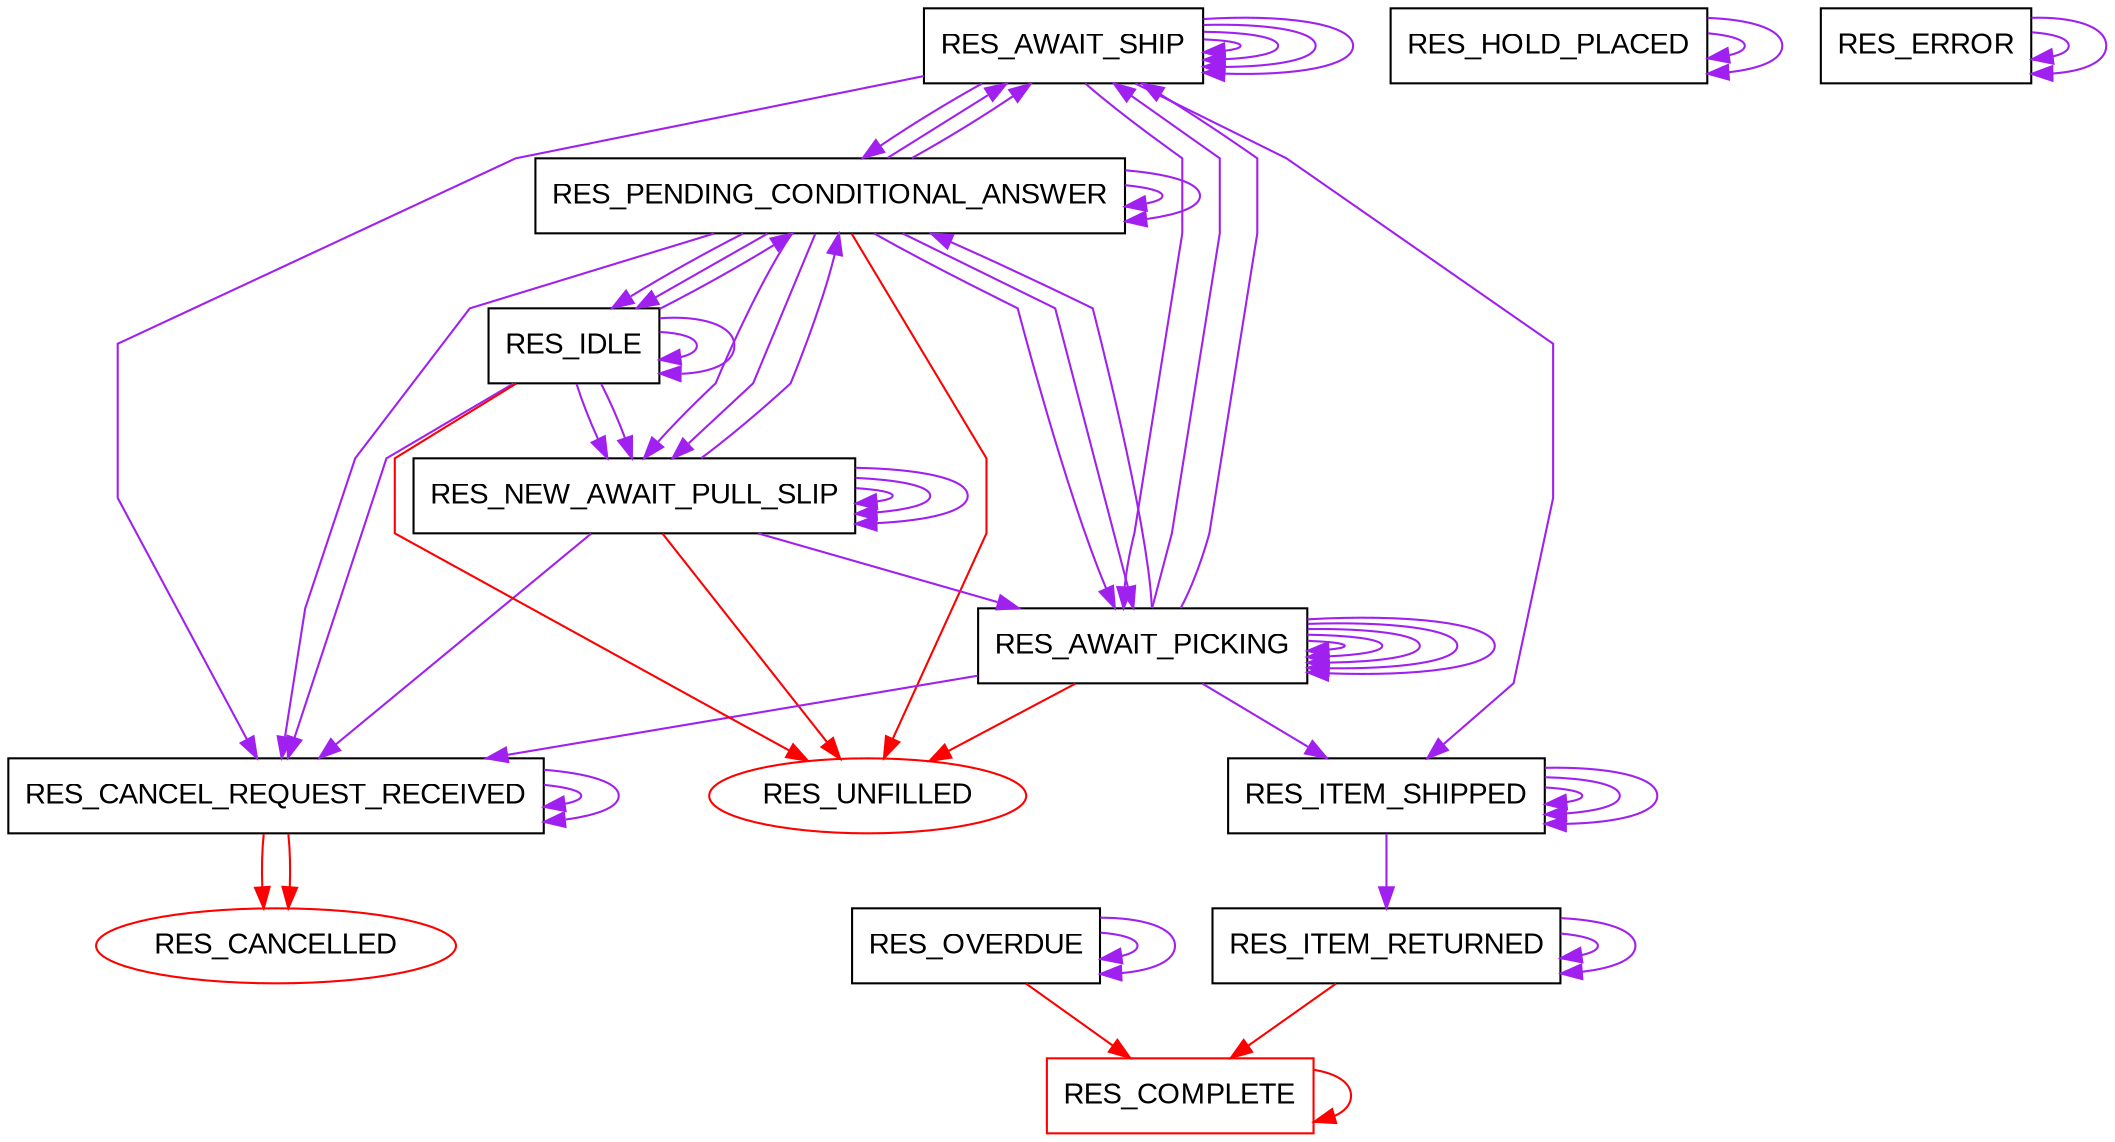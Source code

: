 digraph "State Transitions" {
graph ["rankdir"="TB","splines"="polyline"]
node ["fontname"="arial"]
edge ["class"="link-class"]
"RES_CANCEL_REQUEST_RECEIVED" ["shape"="box","color"="black"]
"RES_CANCELLED" ["shape"="oval","color"="red"]
"RES_AWAIT_SHIP" ["shape"="box","color"="black"]
"RES_PENDING_CONDITIONAL_ANSWER" ["shape"="box","color"="black"]
"RES_NEW_AWAIT_PULL_SLIP" ["shape"="box","color"="black"]
"RES_AWAIT_PICKING" ["shape"="box","color"="black"]
"RES_IDLE" ["shape"="box","color"="black"]
"RES_HOLD_PLACED" ["shape"="box","color"="black"]
"RES_ITEM_SHIPPED" ["shape"="box","color"="black"]
"RES_ITEM_RETURNED" ["shape"="box","color"="black"]
"RES_ERROR" ["shape"="box","color"="black"]
"RES_OVERDUE" ["shape"="box","color"="black"]
"RES_UNFILLED" ["shape"="oval","color"="red"]
"RES_COMPLETE" ["shape"="box","color"="red"]
"RES_CANCEL_REQUEST_RECEIVED" -> "RES_CANCELLED" ["color"="red","decorate"="true","weight"="5","label"="","tooltip"="STATUS_RES_CANCEL_REQUEST_RECEIVED_ind-cancelled"]
"RES_CANCEL_REQUEST_RECEIVED" -> "RES_CANCEL_REQUEST_RECEIVED" ["color"="purple","decorate"="true","weight"="5","label"="","tooltip"="ISO18626Notification"]
"RES_CANCEL_REQUEST_RECEIVED" -> "RES_CANCEL_REQUEST_RECEIVED" ["color"="purple","decorate"="true","weight"="5","label"="","tooltip"="ISO18626StatusRequest"]
"RES_CANCEL_REQUEST_RECEIVED" -> "RES_CANCELLED" ["color"="red","decorate"="true","weight"="5","label"="","tooltip"="supplierRespondToCancel"]
"RES_AWAIT_SHIP" -> "RES_AWAIT_SHIP" ["color"="purple","decorate"="true","weight"="5","label"="","tooltip"="supplierCheckInToReshare"]
"RES_AWAIT_SHIP" -> "RES_AWAIT_PICKING" ["color"="purple","decorate"="true","weight"="5","label"="","tooltip"="supplierCheckInToReshare"]
"RES_AWAIT_SHIP" -> "RES_AWAIT_SHIP" ["color"="purple","decorate"="true","weight"="5","label"="","tooltip"="ISO18626Notification"]
"RES_AWAIT_SHIP" -> "RES_CANCEL_REQUEST_RECEIVED" ["color"="purple","decorate"="true","weight"="5","label"="","tooltip"="ISO18626Cancel"]
"RES_AWAIT_SHIP" -> "RES_ITEM_SHIPPED" ["color"="purple","decorate"="true","weight"="5","label"="","tooltip"="supplierMarkShipped"]
"RES_AWAIT_SHIP" -> "RES_AWAIT_SHIP" ["color"="purple","decorate"="true","weight"="5","label"="","tooltip"="ISO18626StatusRequest"]
"RES_AWAIT_SHIP" -> "RES_AWAIT_SHIP" ["color"="purple","decorate"="true","weight"="5","label"="","tooltip"="supplierAddCondition"]
"RES_AWAIT_SHIP" -> "RES_PENDING_CONDITIONAL_ANSWER" ["color"="purple","decorate"="true","weight"="5","label"="","tooltip"="supplierAddCondition-holding"]
"RES_PENDING_CONDITIONAL_ANSWER" -> "RES_IDLE" ["color"="purple","decorate"="true","weight"="5","label"="","tooltip"="ISO18626Notification-conditionsAgreed-saved"]
"RES_PENDING_CONDITIONAL_ANSWER" -> "RES_AWAIT_PICKING" ["color"="purple","decorate"="true","weight"="5","label"="","tooltip"="ISO18626Notification-conditionsAgreed-saved"]
"RES_PENDING_CONDITIONAL_ANSWER" -> "RES_NEW_AWAIT_PULL_SLIP" ["color"="purple","decorate"="true","weight"="5","label"="","tooltip"="ISO18626Notification-conditionsAgreed-saved"]
"RES_PENDING_CONDITIONAL_ANSWER" -> "RES_AWAIT_SHIP" ["color"="purple","decorate"="true","weight"="5","label"="","tooltip"="ISO18626Notification-conditionsAgreed-saved"]
"RES_PENDING_CONDITIONAL_ANSWER" -> "RES_PENDING_CONDITIONAL_ANSWER" ["color"="purple","decorate"="true","weight"="5","label"="","tooltip"="ISO18626Notification"]
"RES_PENDING_CONDITIONAL_ANSWER" -> "RES_CANCEL_REQUEST_RECEIVED" ["color"="purple","decorate"="true","weight"="5","label"="","tooltip"="ISO18626Cancel"]
"RES_PENDING_CONDITIONAL_ANSWER" -> "RES_IDLE" ["color"="purple","decorate"="true","weight"="5","label"="","tooltip"="supplierMarkConditionsAgreed-saved"]
"RES_PENDING_CONDITIONAL_ANSWER" -> "RES_AWAIT_PICKING" ["color"="purple","decorate"="true","weight"="5","label"="","tooltip"="supplierMarkConditionsAgreed-saved"]
"RES_PENDING_CONDITIONAL_ANSWER" -> "RES_NEW_AWAIT_PULL_SLIP" ["color"="purple","decorate"="true","weight"="5","label"="","tooltip"="supplierMarkConditionsAgreed-saved"]
"RES_PENDING_CONDITIONAL_ANSWER" -> "RES_AWAIT_SHIP" ["color"="purple","decorate"="true","weight"="5","label"="","tooltip"="supplierMarkConditionsAgreed-saved"]
"RES_PENDING_CONDITIONAL_ANSWER" -> "RES_UNFILLED" ["color"="red","decorate"="true","weight"="5","label"="","tooltip"="supplierCannotSupply"]
"RES_PENDING_CONDITIONAL_ANSWER" -> "RES_PENDING_CONDITIONAL_ANSWER" ["color"="purple","decorate"="true","weight"="5","label"="","tooltip"="ISO18626StatusRequest"]
"RES_NEW_AWAIT_PULL_SLIP" -> "RES_NEW_AWAIT_PULL_SLIP" ["color"="purple","decorate"="true","weight"="5","label"="","tooltip"="ISO18626Notification"]
"RES_NEW_AWAIT_PULL_SLIP" -> "RES_AWAIT_PICKING" ["color"="purple","decorate"="true","weight"="5","label"="","tooltip"="supplierPrintPullSlip"]
"RES_NEW_AWAIT_PULL_SLIP" -> "RES_CANCEL_REQUEST_RECEIVED" ["color"="purple","decorate"="true","weight"="5","label"="","tooltip"="ISO18626Cancel"]
"RES_NEW_AWAIT_PULL_SLIP" -> "RES_UNFILLED" ["color"="red","decorate"="true","weight"="5","label"="","tooltip"="supplierCannotSupply"]
"RES_NEW_AWAIT_PULL_SLIP" -> "RES_NEW_AWAIT_PULL_SLIP" ["color"="purple","decorate"="true","weight"="5","label"="","tooltip"="ISO18626StatusRequest"]
"RES_NEW_AWAIT_PULL_SLIP" -> "RES_NEW_AWAIT_PULL_SLIP" ["color"="purple","decorate"="true","weight"="5","label"="","tooltip"="supplierAddCondition"]
"RES_NEW_AWAIT_PULL_SLIP" -> "RES_PENDING_CONDITIONAL_ANSWER" ["color"="purple","decorate"="true","weight"="5","label"="","tooltip"="supplierAddCondition-holding"]
"RES_AWAIT_PICKING" -> "RES_AWAIT_SHIP" ["color"="purple","decorate"="true","weight"="5","label"="","tooltip"="supplierCheckInToReshare"]
"RES_AWAIT_PICKING" -> "RES_AWAIT_PICKING" ["color"="purple","decorate"="true","weight"="5","label"="","tooltip"="supplierCheckInToReshare"]
"RES_AWAIT_PICKING" -> "RES_ITEM_SHIPPED" ["color"="purple","decorate"="true","weight"="5","label"="","tooltip"="supplierCheckInToReshareAndSupplierMarkShipped"]
"RES_AWAIT_PICKING" -> "RES_AWAIT_SHIP" ["color"="purple","decorate"="true","weight"="5","label"="","tooltip"="supplierCheckInToReshareAndSupplierMarkShipped-checkedIn"]
"RES_AWAIT_PICKING" -> "RES_AWAIT_PICKING" ["color"="purple","decorate"="true","weight"="5","label"="","tooltip"="supplierCheckInToReshareAndSupplierMarkShipped"]
"RES_AWAIT_PICKING" -> "RES_AWAIT_PICKING" ["color"="purple","decorate"="true","weight"="5","label"="","tooltip"="ISO18626Notification"]
"RES_AWAIT_PICKING" -> "RES_CANCEL_REQUEST_RECEIVED" ["color"="purple","decorate"="true","weight"="5","label"="","tooltip"="ISO18626Cancel"]
"RES_AWAIT_PICKING" -> "RES_UNFILLED" ["color"="red","decorate"="true","weight"="5","label"="","tooltip"="supplierCannotSupply"]
"RES_AWAIT_PICKING" -> "RES_AWAIT_PICKING" ["color"="purple","decorate"="true","weight"="5","label"="","tooltip"="ISO18626StatusRequest"]
"RES_AWAIT_PICKING" -> "RES_AWAIT_PICKING" ["color"="purple","decorate"="true","weight"="5","label"="","tooltip"="supplierAddCondition"]
"RES_AWAIT_PICKING" -> "RES_PENDING_CONDITIONAL_ANSWER" ["color"="purple","decorate"="true","weight"="5","label"="","tooltip"="supplierAddCondition-holding"]
"RES_IDLE" -> "RES_IDLE" ["color"="purple","decorate"="true","weight"="5","label"="","tooltip"="ISO18626Notification"]
"RES_IDLE" -> "RES_CANCEL_REQUEST_RECEIVED" ["color"="purple","decorate"="true","weight"="5","label"="","tooltip"="ISO18626Cancel"]
"RES_IDLE" -> "RES_UNFILLED" ["color"="red","decorate"="true","weight"="5","label"="","tooltip"="supplierCannotSupply"]
"RES_IDLE" -> "RES_NEW_AWAIT_PULL_SLIP" ["color"="purple","decorate"="true","weight"="5","label"="","tooltip"="respondYes"]
"RES_IDLE" -> "RES_NEW_AWAIT_PULL_SLIP" ["color"="purple","decorate"="true","weight"="5","label"="","tooltip"="supplierConditionalSupply"]
"RES_IDLE" -> "RES_PENDING_CONDITIONAL_ANSWER" ["color"="purple","decorate"="true","weight"="5","label"="","tooltip"="supplierConditionalSupply-holding"]
"RES_IDLE" -> "RES_IDLE" ["color"="purple","decorate"="true","weight"="5","label"="","tooltip"="ISO18626StatusRequest"]
"RES_HOLD_PLACED" -> "RES_HOLD_PLACED" ["color"="purple","decorate"="true","weight"="5","label"="","tooltip"="ISO18626Notification"]
"RES_HOLD_PLACED" -> "RES_HOLD_PLACED" ["color"="purple","decorate"="true","weight"="5","label"="","tooltip"="ISO18626StatusRequest"]
"RES_ITEM_SHIPPED" -> "RES_ITEM_SHIPPED" ["color"="purple","decorate"="true","weight"="5","label"="","tooltip"="ISO18626Received"]
"RES_ITEM_SHIPPED" -> "RES_ITEM_RETURNED" ["color"="purple","decorate"="true","weight"="5","label"="","tooltip"="ISO18626ShippedReturn"]
"RES_ITEM_SHIPPED" -> "RES_ITEM_SHIPPED" ["color"="purple","decorate"="true","weight"="5","label"="","tooltip"="ISO18626Notification"]
"RES_ITEM_SHIPPED" -> "RES_ITEM_SHIPPED" ["color"="purple","decorate"="true","weight"="5","label"="","tooltip"="ISO18626StatusRequest"]
"RES_ITEM_RETURNED" -> "RES_COMPLETE" ["color"="red","decorate"="true","weight"="5","label"="","tooltip"="supplierCheckOutOfReshare"]
"RES_ITEM_RETURNED" -> "RES_ITEM_RETURNED" ["color"="purple","decorate"="true","weight"="5","label"="","tooltip"="ISO18626Notification"]
"RES_ITEM_RETURNED" -> "RES_ITEM_RETURNED" ["color"="purple","decorate"="true","weight"="5","label"="","tooltip"="ISO18626StatusRequest"]
"RES_ERROR" -> "RES_ERROR" ["color"="purple","decorate"="true","weight"="5","label"="","tooltip"="ISO18626Notification"]
"RES_ERROR" -> "RES_ERROR" ["color"="purple","decorate"="true","weight"="5","label"="","tooltip"="ISO18626StatusRequest"]
"RES_OVERDUE" -> "RES_COMPLETE" ["color"="red","decorate"="true","weight"="5","label"="","tooltip"="supplierCheckOutOfReshare"]
"RES_OVERDUE" -> "RES_OVERDUE" ["color"="purple","decorate"="true","weight"="5","label"="","tooltip"="ISO18626Notification"]
"RES_OVERDUE" -> "RES_OVERDUE" ["color"="purple","decorate"="true","weight"="5","label"="","tooltip"="ISO18626StatusRequest"]
"RES_COMPLETE" -> "RES_COMPLETE" ["color"="red","decorate"="true","weight"="5","label"="","tooltip"="ISO18626Notification"]
}